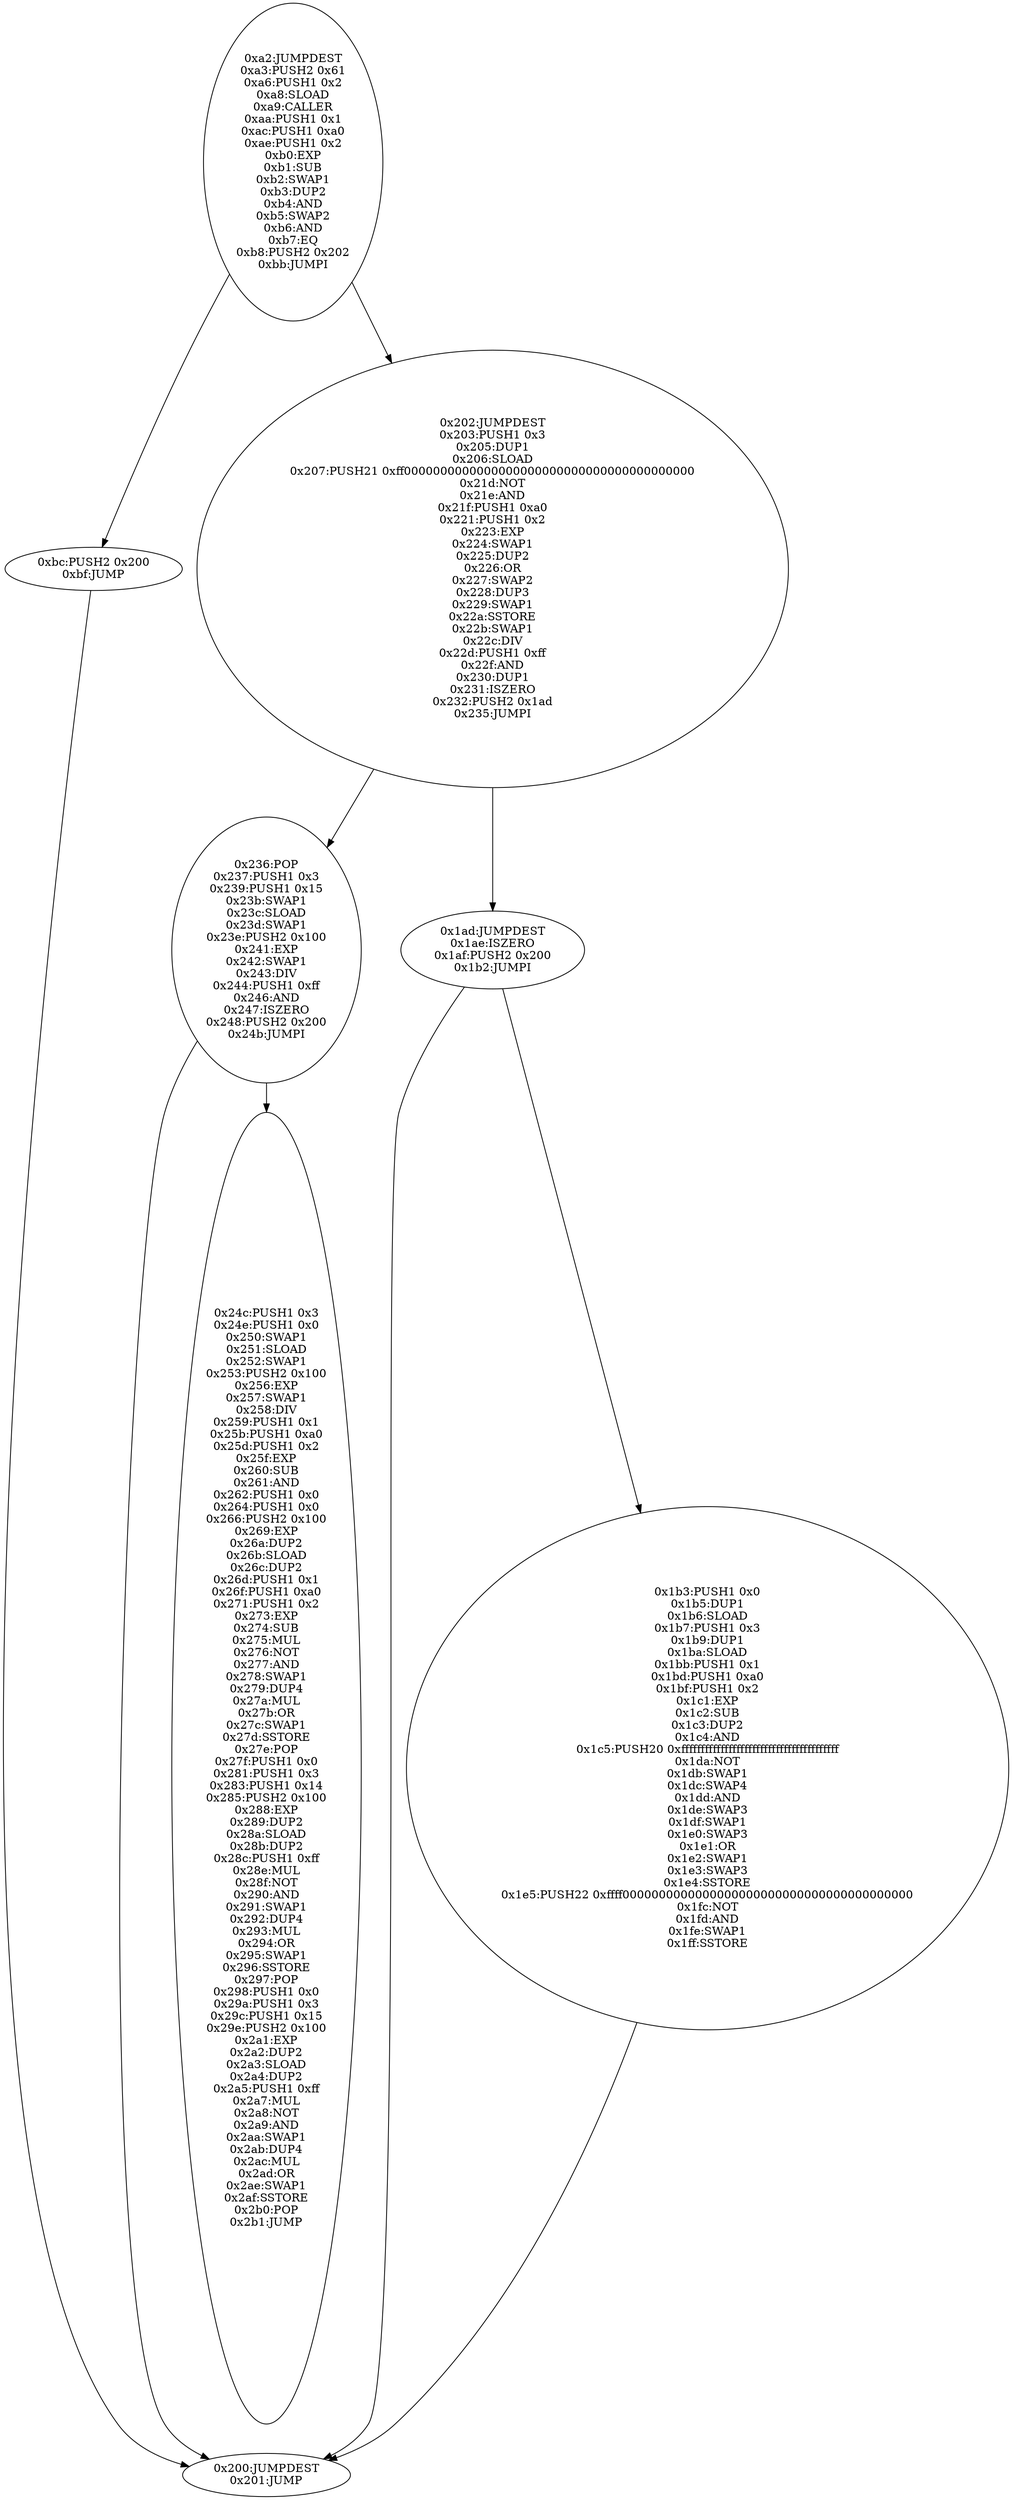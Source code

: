 digraph{
162[label="0xa2:JUMPDEST
0xa3:PUSH2 0x61
0xa6:PUSH1 0x2
0xa8:SLOAD
0xa9:CALLER
0xaa:PUSH1 0x1
0xac:PUSH1 0xa0
0xae:PUSH1 0x2
0xb0:EXP
0xb1:SUB
0xb2:SWAP1
0xb3:DUP2
0xb4:AND
0xb5:SWAP2
0xb6:AND
0xb7:EQ
0xb8:PUSH2 0x202
0xbb:JUMPI"]
162 -> 188
162 -> 514
188[label="0xbc:PUSH2 0x200
0xbf:JUMP"]
188 -> 512
512[label="0x200:JUMPDEST
0x201:JUMP"]
514[label="0x202:JUMPDEST
0x203:PUSH1 0x3
0x205:DUP1
0x206:SLOAD
0x207:PUSH21 0xff0000000000000000000000000000000000000000
0x21d:NOT
0x21e:AND
0x21f:PUSH1 0xa0
0x221:PUSH1 0x2
0x223:EXP
0x224:SWAP1
0x225:DUP2
0x226:OR
0x227:SWAP2
0x228:DUP3
0x229:SWAP1
0x22a:SSTORE
0x22b:SWAP1
0x22c:DIV
0x22d:PUSH1 0xff
0x22f:AND
0x230:DUP1
0x231:ISZERO
0x232:PUSH2 0x1ad
0x235:JUMPI"]
514 -> 566
514 -> 429
566[label="0x236:POP
0x237:PUSH1 0x3
0x239:PUSH1 0x15
0x23b:SWAP1
0x23c:SLOAD
0x23d:SWAP1
0x23e:PUSH2 0x100
0x241:EXP
0x242:SWAP1
0x243:DIV
0x244:PUSH1 0xff
0x246:AND
0x247:ISZERO
0x248:PUSH2 0x200
0x24b:JUMPI"]
566 -> 588
566 -> 512
588[label="0x24c:PUSH1 0x3
0x24e:PUSH1 0x0
0x250:SWAP1
0x251:SLOAD
0x252:SWAP1
0x253:PUSH2 0x100
0x256:EXP
0x257:SWAP1
0x258:DIV
0x259:PUSH1 0x1
0x25b:PUSH1 0xa0
0x25d:PUSH1 0x2
0x25f:EXP
0x260:SUB
0x261:AND
0x262:PUSH1 0x0
0x264:PUSH1 0x0
0x266:PUSH2 0x100
0x269:EXP
0x26a:DUP2
0x26b:SLOAD
0x26c:DUP2
0x26d:PUSH1 0x1
0x26f:PUSH1 0xa0
0x271:PUSH1 0x2
0x273:EXP
0x274:SUB
0x275:MUL
0x276:NOT
0x277:AND
0x278:SWAP1
0x279:DUP4
0x27a:MUL
0x27b:OR
0x27c:SWAP1
0x27d:SSTORE
0x27e:POP
0x27f:PUSH1 0x0
0x281:PUSH1 0x3
0x283:PUSH1 0x14
0x285:PUSH2 0x100
0x288:EXP
0x289:DUP2
0x28a:SLOAD
0x28b:DUP2
0x28c:PUSH1 0xff
0x28e:MUL
0x28f:NOT
0x290:AND
0x291:SWAP1
0x292:DUP4
0x293:MUL
0x294:OR
0x295:SWAP1
0x296:SSTORE
0x297:POP
0x298:PUSH1 0x0
0x29a:PUSH1 0x3
0x29c:PUSH1 0x15
0x29e:PUSH2 0x100
0x2a1:EXP
0x2a2:DUP2
0x2a3:SLOAD
0x2a4:DUP2
0x2a5:PUSH1 0xff
0x2a7:MUL
0x2a8:NOT
0x2a9:AND
0x2aa:SWAP1
0x2ab:DUP4
0x2ac:MUL
0x2ad:OR
0x2ae:SWAP1
0x2af:SSTORE
0x2b0:POP
0x2b1:JUMP"]
429[label="0x1ad:JUMPDEST
0x1ae:ISZERO
0x1af:PUSH2 0x200
0x1b2:JUMPI"]
429 -> 435
429 -> 512
435[label="0x1b3:PUSH1 0x0
0x1b5:DUP1
0x1b6:SLOAD
0x1b7:PUSH1 0x3
0x1b9:DUP1
0x1ba:SLOAD
0x1bb:PUSH1 0x1
0x1bd:PUSH1 0xa0
0x1bf:PUSH1 0x2
0x1c1:EXP
0x1c2:SUB
0x1c3:DUP2
0x1c4:AND
0x1c5:PUSH20 0xffffffffffffffffffffffffffffffffffffffff
0x1da:NOT
0x1db:SWAP1
0x1dc:SWAP4
0x1dd:AND
0x1de:SWAP3
0x1df:SWAP1
0x1e0:SWAP3
0x1e1:OR
0x1e2:SWAP1
0x1e3:SWAP3
0x1e4:SSTORE
0x1e5:PUSH22 0xffff0000000000000000000000000000000000000000
0x1fc:NOT
0x1fd:AND
0x1fe:SWAP1
0x1ff:SSTORE"]
435 -> 512

}